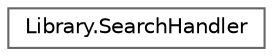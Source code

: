 digraph "Graphical Class Hierarchy"
{
 // INTERACTIVE_SVG=YES
 // LATEX_PDF_SIZE
  bgcolor="transparent";
  edge [fontname=Helvetica,fontsize=10,labelfontname=Helvetica,labelfontsize=10];
  node [fontname=Helvetica,fontsize=10,shape=box,height=0.2,width=0.4];
  rankdir="LR";
  Node0 [label="Library.SearchHandler",height=0.2,width=0.4,color="grey40", fillcolor="white", style="filled",URL="$classLibrary_1_1SearchHandler.html",tooltip=" "];
}
